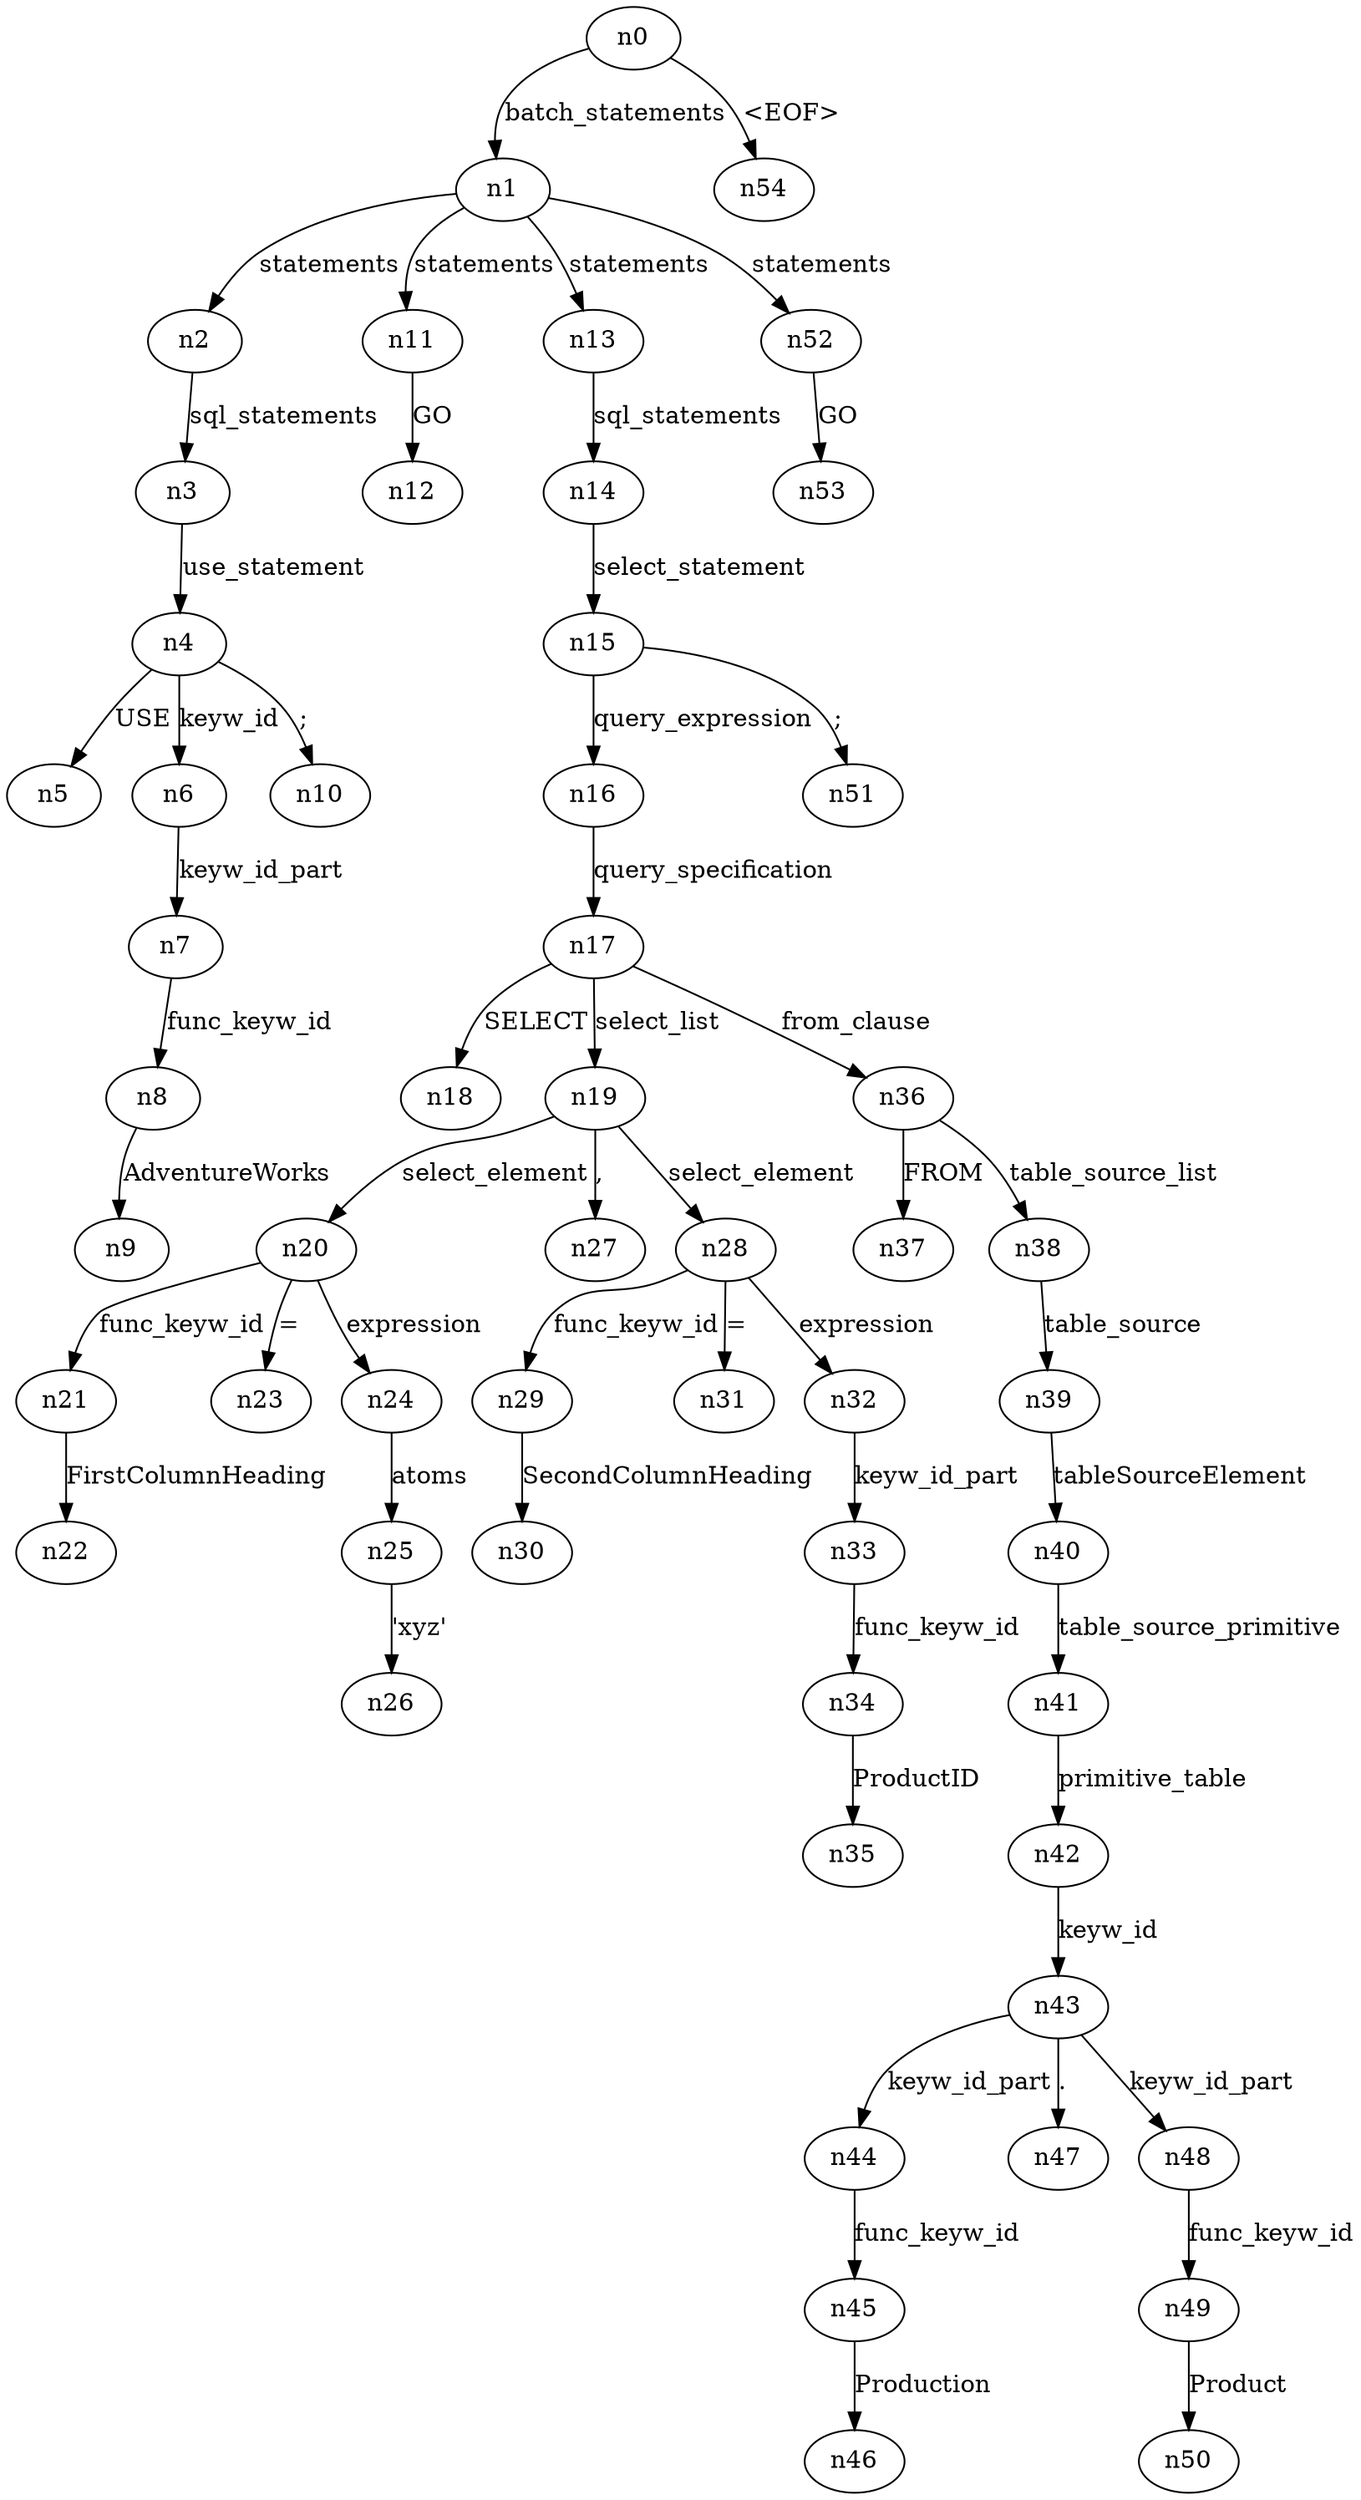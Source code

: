 digraph ParseTree {
  n0 -> n1 [label="batch_statements"];
  n1 -> n2 [label="statements"];
  n2 -> n3 [label="sql_statements"];
  n3 -> n4 [label="use_statement"];
  n4 -> n5 [label="USE"];
  n4 -> n6 [label="keyw_id"];
  n6 -> n7 [label="keyw_id_part"];
  n7 -> n8 [label="func_keyw_id"];
  n8 -> n9 [label="AdventureWorks"];
  n4 -> n10 [label=";"];
  n1 -> n11 [label="statements"];
  n11 -> n12 [label="GO"];
  n1 -> n13 [label="statements"];
  n13 -> n14 [label="sql_statements"];
  n14 -> n15 [label="select_statement"];
  n15 -> n16 [label="query_expression"];
  n16 -> n17 [label="query_specification"];
  n17 -> n18 [label="SELECT"];
  n17 -> n19 [label="select_list"];
  n19 -> n20 [label="select_element"];
  n20 -> n21 [label="func_keyw_id"];
  n21 -> n22 [label="FirstColumnHeading"];
  n20 -> n23 [label="="];
  n20 -> n24 [label="expression"];
  n24 -> n25 [label="atoms"];
  n25 -> n26 [label="'xyz'"];
  n19 -> n27 [label=","];
  n19 -> n28 [label="select_element"];
  n28 -> n29 [label="func_keyw_id"];
  n29 -> n30 [label="SecondColumnHeading"];
  n28 -> n31 [label="="];
  n28 -> n32 [label="expression"];
  n32 -> n33 [label="keyw_id_part"];
  n33 -> n34 [label="func_keyw_id"];
  n34 -> n35 [label="ProductID"];
  n17 -> n36 [label="from_clause"];
  n36 -> n37 [label="FROM"];
  n36 -> n38 [label="table_source_list"];
  n38 -> n39 [label="table_source"];
  n39 -> n40 [label="tableSourceElement"];
  n40 -> n41 [label="table_source_primitive"];
  n41 -> n42 [label="primitive_table"];
  n42 -> n43 [label="keyw_id"];
  n43 -> n44 [label="keyw_id_part"];
  n44 -> n45 [label="func_keyw_id"];
  n45 -> n46 [label="Production"];
  n43 -> n47 [label="."];
  n43 -> n48 [label="keyw_id_part"];
  n48 -> n49 [label="func_keyw_id"];
  n49 -> n50 [label="Product"];
  n15 -> n51 [label=";"];
  n1 -> n52 [label="statements"];
  n52 -> n53 [label="GO"];
  n0 -> n54 [label="<EOF>"];
}